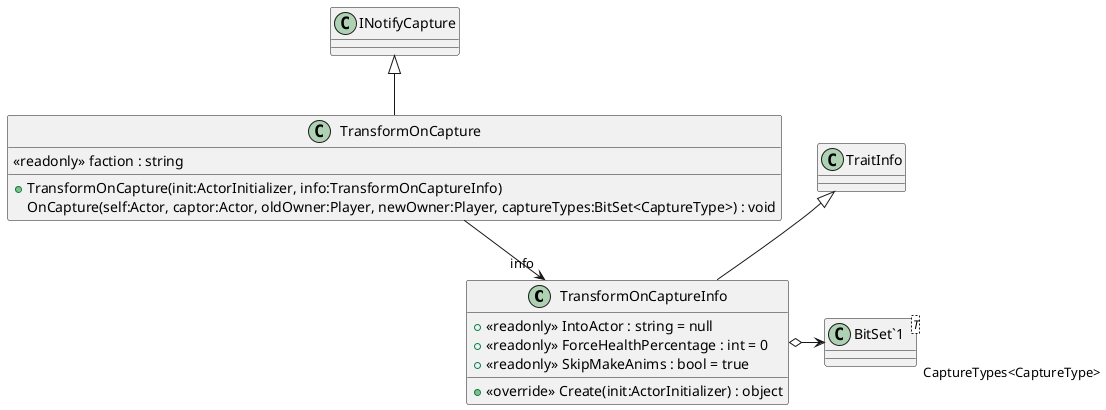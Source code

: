 @startuml
class TransformOnCaptureInfo {
    + <<readonly>> IntoActor : string = null
    + <<readonly>> ForceHealthPercentage : int = 0
    + <<readonly>> SkipMakeAnims : bool = true
    + <<override>> Create(init:ActorInitializer) : object
}
class TransformOnCapture {
    <<readonly>> faction : string
    + TransformOnCapture(init:ActorInitializer, info:TransformOnCaptureInfo)
    OnCapture(self:Actor, captor:Actor, oldOwner:Player, newOwner:Player, captureTypes:BitSet<CaptureType>) : void
}
class "BitSet`1"<T> {
}
TraitInfo <|-- TransformOnCaptureInfo
TransformOnCaptureInfo o-> "CaptureTypes<CaptureType>" "BitSet`1"
INotifyCapture <|-- TransformOnCapture
TransformOnCapture --> "info" TransformOnCaptureInfo
@enduml
